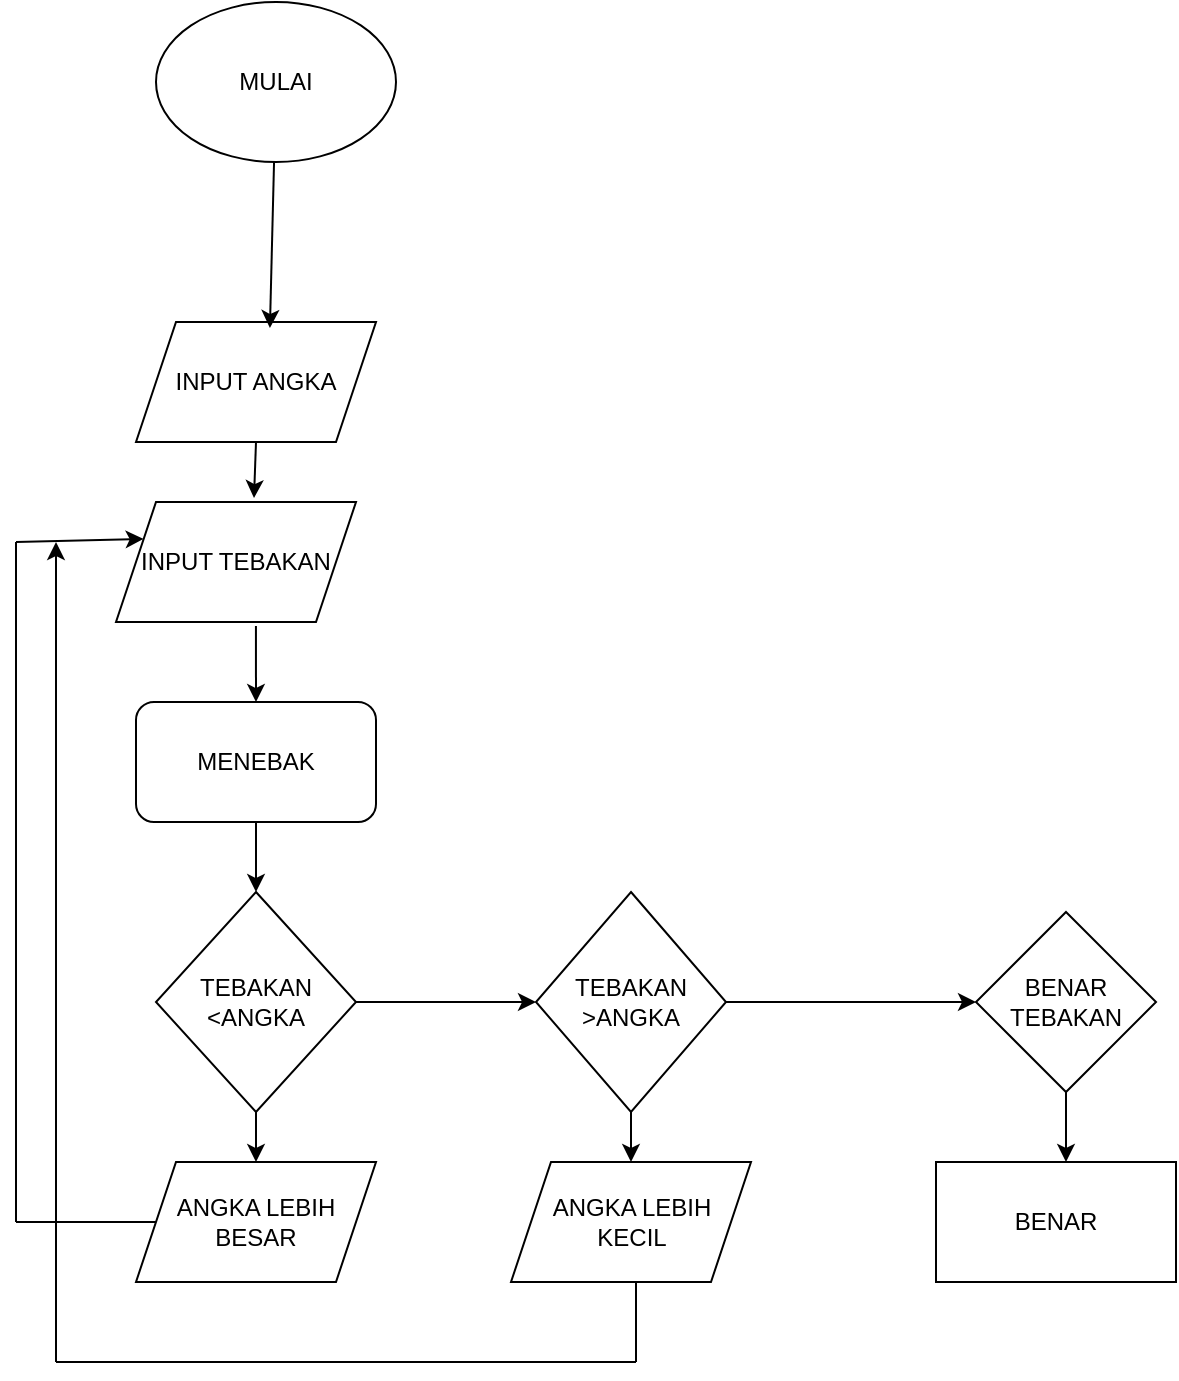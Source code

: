 <mxfile version="22.0.2" type="github">
  <diagram name="Page-1" id="Uq_Qaftrw7N9SfN3vnP9">
    <mxGraphModel dx="880" dy="1542" grid="1" gridSize="10" guides="1" tooltips="1" connect="1" arrows="1" fold="1" page="1" pageScale="1" pageWidth="850" pageHeight="1100" math="0" shadow="0">
      <root>
        <mxCell id="0" />
        <mxCell id="1" parent="0" />
        <mxCell id="kN6YykBzkvB_tl8uMo5B-1" value="MULAI" style="ellipse;whiteSpace=wrap;html=1;" vertex="1" parent="1">
          <mxGeometry x="390" y="-10" width="120" height="80" as="geometry" />
        </mxCell>
        <mxCell id="kN6YykBzkvB_tl8uMo5B-2" value="INPUT ANGKA" style="shape=parallelogram;perimeter=parallelogramPerimeter;whiteSpace=wrap;html=1;fixedSize=1;" vertex="1" parent="1">
          <mxGeometry x="380" y="150" width="120" height="60" as="geometry" />
        </mxCell>
        <mxCell id="kN6YykBzkvB_tl8uMo5B-3" value="MENEBAK" style="rounded=1;whiteSpace=wrap;html=1;" vertex="1" parent="1">
          <mxGeometry x="380" y="340" width="120" height="60" as="geometry" />
        </mxCell>
        <mxCell id="kN6YykBzkvB_tl8uMo5B-4" value="BENAR TEBAKAN" style="rhombus;whiteSpace=wrap;html=1;" vertex="1" parent="1">
          <mxGeometry x="800" y="445" width="90" height="90" as="geometry" />
        </mxCell>
        <mxCell id="kN6YykBzkvB_tl8uMo5B-29" style="edgeStyle=orthogonalEdgeStyle;rounded=0;orthogonalLoop=1;jettySize=auto;html=1;exitX=1;exitY=0.5;exitDx=0;exitDy=0;entryX=0;entryY=0.5;entryDx=0;entryDy=0;" edge="1" parent="1" source="kN6YykBzkvB_tl8uMo5B-5" target="kN6YykBzkvB_tl8uMo5B-6">
          <mxGeometry relative="1" as="geometry" />
        </mxCell>
        <mxCell id="kN6YykBzkvB_tl8uMo5B-5" value="&lt;div&gt;TEBAKAN&lt;/div&gt;&lt;div&gt;&amp;lt;ANGKA&lt;/div&gt;" style="rhombus;whiteSpace=wrap;html=1;" vertex="1" parent="1">
          <mxGeometry x="390" y="435" width="100" height="110" as="geometry" />
        </mxCell>
        <mxCell id="kN6YykBzkvB_tl8uMo5B-6" value="&lt;div&gt;TEBAKAN&lt;/div&gt;&lt;div&gt;&amp;gt;ANGKA&lt;br&gt;&lt;/div&gt;" style="rhombus;whiteSpace=wrap;html=1;" vertex="1" parent="1">
          <mxGeometry x="580" y="435" width="95" height="110" as="geometry" />
        </mxCell>
        <mxCell id="kN6YykBzkvB_tl8uMo5B-11" value="INPUT TEBAKAN" style="shape=parallelogram;perimeter=parallelogramPerimeter;whiteSpace=wrap;html=1;fixedSize=1;" vertex="1" parent="1">
          <mxGeometry x="370" y="240" width="120" height="60" as="geometry" />
        </mxCell>
        <mxCell id="kN6YykBzkvB_tl8uMo5B-12" value="" style="endArrow=classic;html=1;rounded=0;entryX=0.5;entryY=0;entryDx=0;entryDy=0;exitX=0.583;exitY=1.033;exitDx=0;exitDy=0;exitPerimeter=0;" edge="1" parent="1" source="kN6YykBzkvB_tl8uMo5B-11" target="kN6YykBzkvB_tl8uMo5B-3">
          <mxGeometry width="50" height="50" relative="1" as="geometry">
            <mxPoint x="380" y="330" as="sourcePoint" />
            <mxPoint x="430" y="280" as="targetPoint" />
          </mxGeometry>
        </mxCell>
        <mxCell id="kN6YykBzkvB_tl8uMo5B-13" value="" style="endArrow=classic;html=1;rounded=0;entryX=0.575;entryY=-0.033;entryDx=0;entryDy=0;entryPerimeter=0;exitX=0.5;exitY=1;exitDx=0;exitDy=0;" edge="1" parent="1" source="kN6YykBzkvB_tl8uMo5B-2" target="kN6YykBzkvB_tl8uMo5B-11">
          <mxGeometry width="50" height="50" relative="1" as="geometry">
            <mxPoint x="380" y="240" as="sourcePoint" />
            <mxPoint x="430" y="190" as="targetPoint" />
          </mxGeometry>
        </mxCell>
        <mxCell id="kN6YykBzkvB_tl8uMo5B-14" value="" style="endArrow=classic;html=1;rounded=0;entryX=0.558;entryY=0.05;entryDx=0;entryDy=0;entryPerimeter=0;" edge="1" parent="1" source="kN6YykBzkvB_tl8uMo5B-1" target="kN6YykBzkvB_tl8uMo5B-2">
          <mxGeometry width="50" height="50" relative="1" as="geometry">
            <mxPoint x="380" y="240" as="sourcePoint" />
            <mxPoint x="430" y="190" as="targetPoint" />
          </mxGeometry>
        </mxCell>
        <mxCell id="kN6YykBzkvB_tl8uMo5B-15" value="" style="endArrow=classic;html=1;rounded=0;entryX=0.5;entryY=0;entryDx=0;entryDy=0;exitX=0.5;exitY=1;exitDx=0;exitDy=0;" edge="1" parent="1" source="kN6YykBzkvB_tl8uMo5B-3" target="kN6YykBzkvB_tl8uMo5B-5">
          <mxGeometry width="50" height="50" relative="1" as="geometry">
            <mxPoint x="380" y="390" as="sourcePoint" />
            <mxPoint x="430" y="340" as="targetPoint" />
          </mxGeometry>
        </mxCell>
        <mxCell id="kN6YykBzkvB_tl8uMo5B-16" value="" style="endArrow=classic;html=1;rounded=0;exitX=0.5;exitY=1;exitDx=0;exitDy=0;" edge="1" parent="1" source="kN6YykBzkvB_tl8uMo5B-5" target="kN6YykBzkvB_tl8uMo5B-17">
          <mxGeometry width="50" height="50" relative="1" as="geometry">
            <mxPoint x="380" y="510" as="sourcePoint" />
            <mxPoint x="600" y="485" as="targetPoint" />
          </mxGeometry>
        </mxCell>
        <mxCell id="kN6YykBzkvB_tl8uMo5B-17" value="&lt;div&gt;ANGKA LEBIH&lt;/div&gt;&lt;div&gt;BESAR&lt;br&gt;&lt;/div&gt;" style="shape=parallelogram;perimeter=parallelogramPerimeter;whiteSpace=wrap;html=1;fixedSize=1;" vertex="1" parent="1">
          <mxGeometry x="380" y="570" width="120" height="60" as="geometry" />
        </mxCell>
        <mxCell id="kN6YykBzkvB_tl8uMo5B-18" value="" style="endArrow=classic;html=1;rounded=0;exitX=1;exitY=0.5;exitDx=0;exitDy=0;entryX=0;entryY=0.5;entryDx=0;entryDy=0;" edge="1" parent="1" source="kN6YykBzkvB_tl8uMo5B-6">
          <mxGeometry width="50" height="50" relative="1" as="geometry">
            <mxPoint x="380" y="570" as="sourcePoint" />
            <mxPoint x="800" y="490" as="targetPoint" />
          </mxGeometry>
        </mxCell>
        <mxCell id="kN6YykBzkvB_tl8uMo5B-19" value="&lt;div&gt;ANGKA LEBIH&lt;/div&gt;&lt;div&gt;KECIL&lt;br&gt;&lt;/div&gt;" style="shape=parallelogram;perimeter=parallelogramPerimeter;whiteSpace=wrap;html=1;fixedSize=1;" vertex="1" parent="1">
          <mxGeometry x="567.5" y="570" width="120" height="60" as="geometry" />
        </mxCell>
        <mxCell id="kN6YykBzkvB_tl8uMo5B-30" value="" style="endArrow=classic;html=1;rounded=0;entryX=0.5;entryY=0;entryDx=0;entryDy=0;exitX=0.5;exitY=1;exitDx=0;exitDy=0;" edge="1" parent="1" source="kN6YykBzkvB_tl8uMo5B-6" target="kN6YykBzkvB_tl8uMo5B-19">
          <mxGeometry width="50" height="50" relative="1" as="geometry">
            <mxPoint x="660" y="520" as="sourcePoint" />
            <mxPoint x="710" y="470" as="targetPoint" />
          </mxGeometry>
        </mxCell>
        <mxCell id="kN6YykBzkvB_tl8uMo5B-31" value="" style="endArrow=classic;html=1;rounded=0;exitX=0.5;exitY=1;exitDx=0;exitDy=0;" edge="1" parent="1" source="kN6YykBzkvB_tl8uMo5B-4">
          <mxGeometry width="50" height="50" relative="1" as="geometry">
            <mxPoint x="660" y="520" as="sourcePoint" />
            <mxPoint x="845" y="570" as="targetPoint" />
          </mxGeometry>
        </mxCell>
        <mxCell id="kN6YykBzkvB_tl8uMo5B-32" value="BENAR" style="rounded=0;whiteSpace=wrap;html=1;" vertex="1" parent="1">
          <mxGeometry x="780" y="570" width="120" height="60" as="geometry" />
        </mxCell>
        <mxCell id="kN6YykBzkvB_tl8uMo5B-33" value="" style="endArrow=none;html=1;rounded=0;" edge="1" parent="1">
          <mxGeometry width="50" height="50" relative="1" as="geometry">
            <mxPoint x="320" y="600" as="sourcePoint" />
            <mxPoint x="320" y="260" as="targetPoint" />
          </mxGeometry>
        </mxCell>
        <mxCell id="kN6YykBzkvB_tl8uMo5B-34" value="" style="endArrow=classic;html=1;rounded=0;entryX=0;entryY=0.25;entryDx=0;entryDy=0;" edge="1" parent="1" target="kN6YykBzkvB_tl8uMo5B-11">
          <mxGeometry width="50" height="50" relative="1" as="geometry">
            <mxPoint x="320" y="260" as="sourcePoint" />
            <mxPoint x="710" y="380" as="targetPoint" />
          </mxGeometry>
        </mxCell>
        <mxCell id="kN6YykBzkvB_tl8uMo5B-36" value="" style="endArrow=none;html=1;rounded=0;exitX=0;exitY=0.5;exitDx=0;exitDy=0;" edge="1" parent="1" source="kN6YykBzkvB_tl8uMo5B-17">
          <mxGeometry width="50" height="50" relative="1" as="geometry">
            <mxPoint x="660" y="430" as="sourcePoint" />
            <mxPoint x="320" y="600" as="targetPoint" />
          </mxGeometry>
        </mxCell>
        <mxCell id="kN6YykBzkvB_tl8uMo5B-37" value="" style="endArrow=classic;html=1;rounded=0;" edge="1" parent="1">
          <mxGeometry width="50" height="50" relative="1" as="geometry">
            <mxPoint x="340" y="670" as="sourcePoint" />
            <mxPoint x="340" y="260" as="targetPoint" />
          </mxGeometry>
        </mxCell>
        <mxCell id="kN6YykBzkvB_tl8uMo5B-38" value="" style="endArrow=none;html=1;rounded=0;" edge="1" parent="1">
          <mxGeometry width="50" height="50" relative="1" as="geometry">
            <mxPoint x="340" y="670" as="sourcePoint" />
            <mxPoint x="630" y="670" as="targetPoint" />
          </mxGeometry>
        </mxCell>
        <mxCell id="kN6YykBzkvB_tl8uMo5B-39" value="" style="endArrow=none;html=1;rounded=0;" edge="1" parent="1">
          <mxGeometry width="50" height="50" relative="1" as="geometry">
            <mxPoint x="630" y="630" as="sourcePoint" />
            <mxPoint x="630" y="670" as="targetPoint" />
          </mxGeometry>
        </mxCell>
      </root>
    </mxGraphModel>
  </diagram>
</mxfile>
